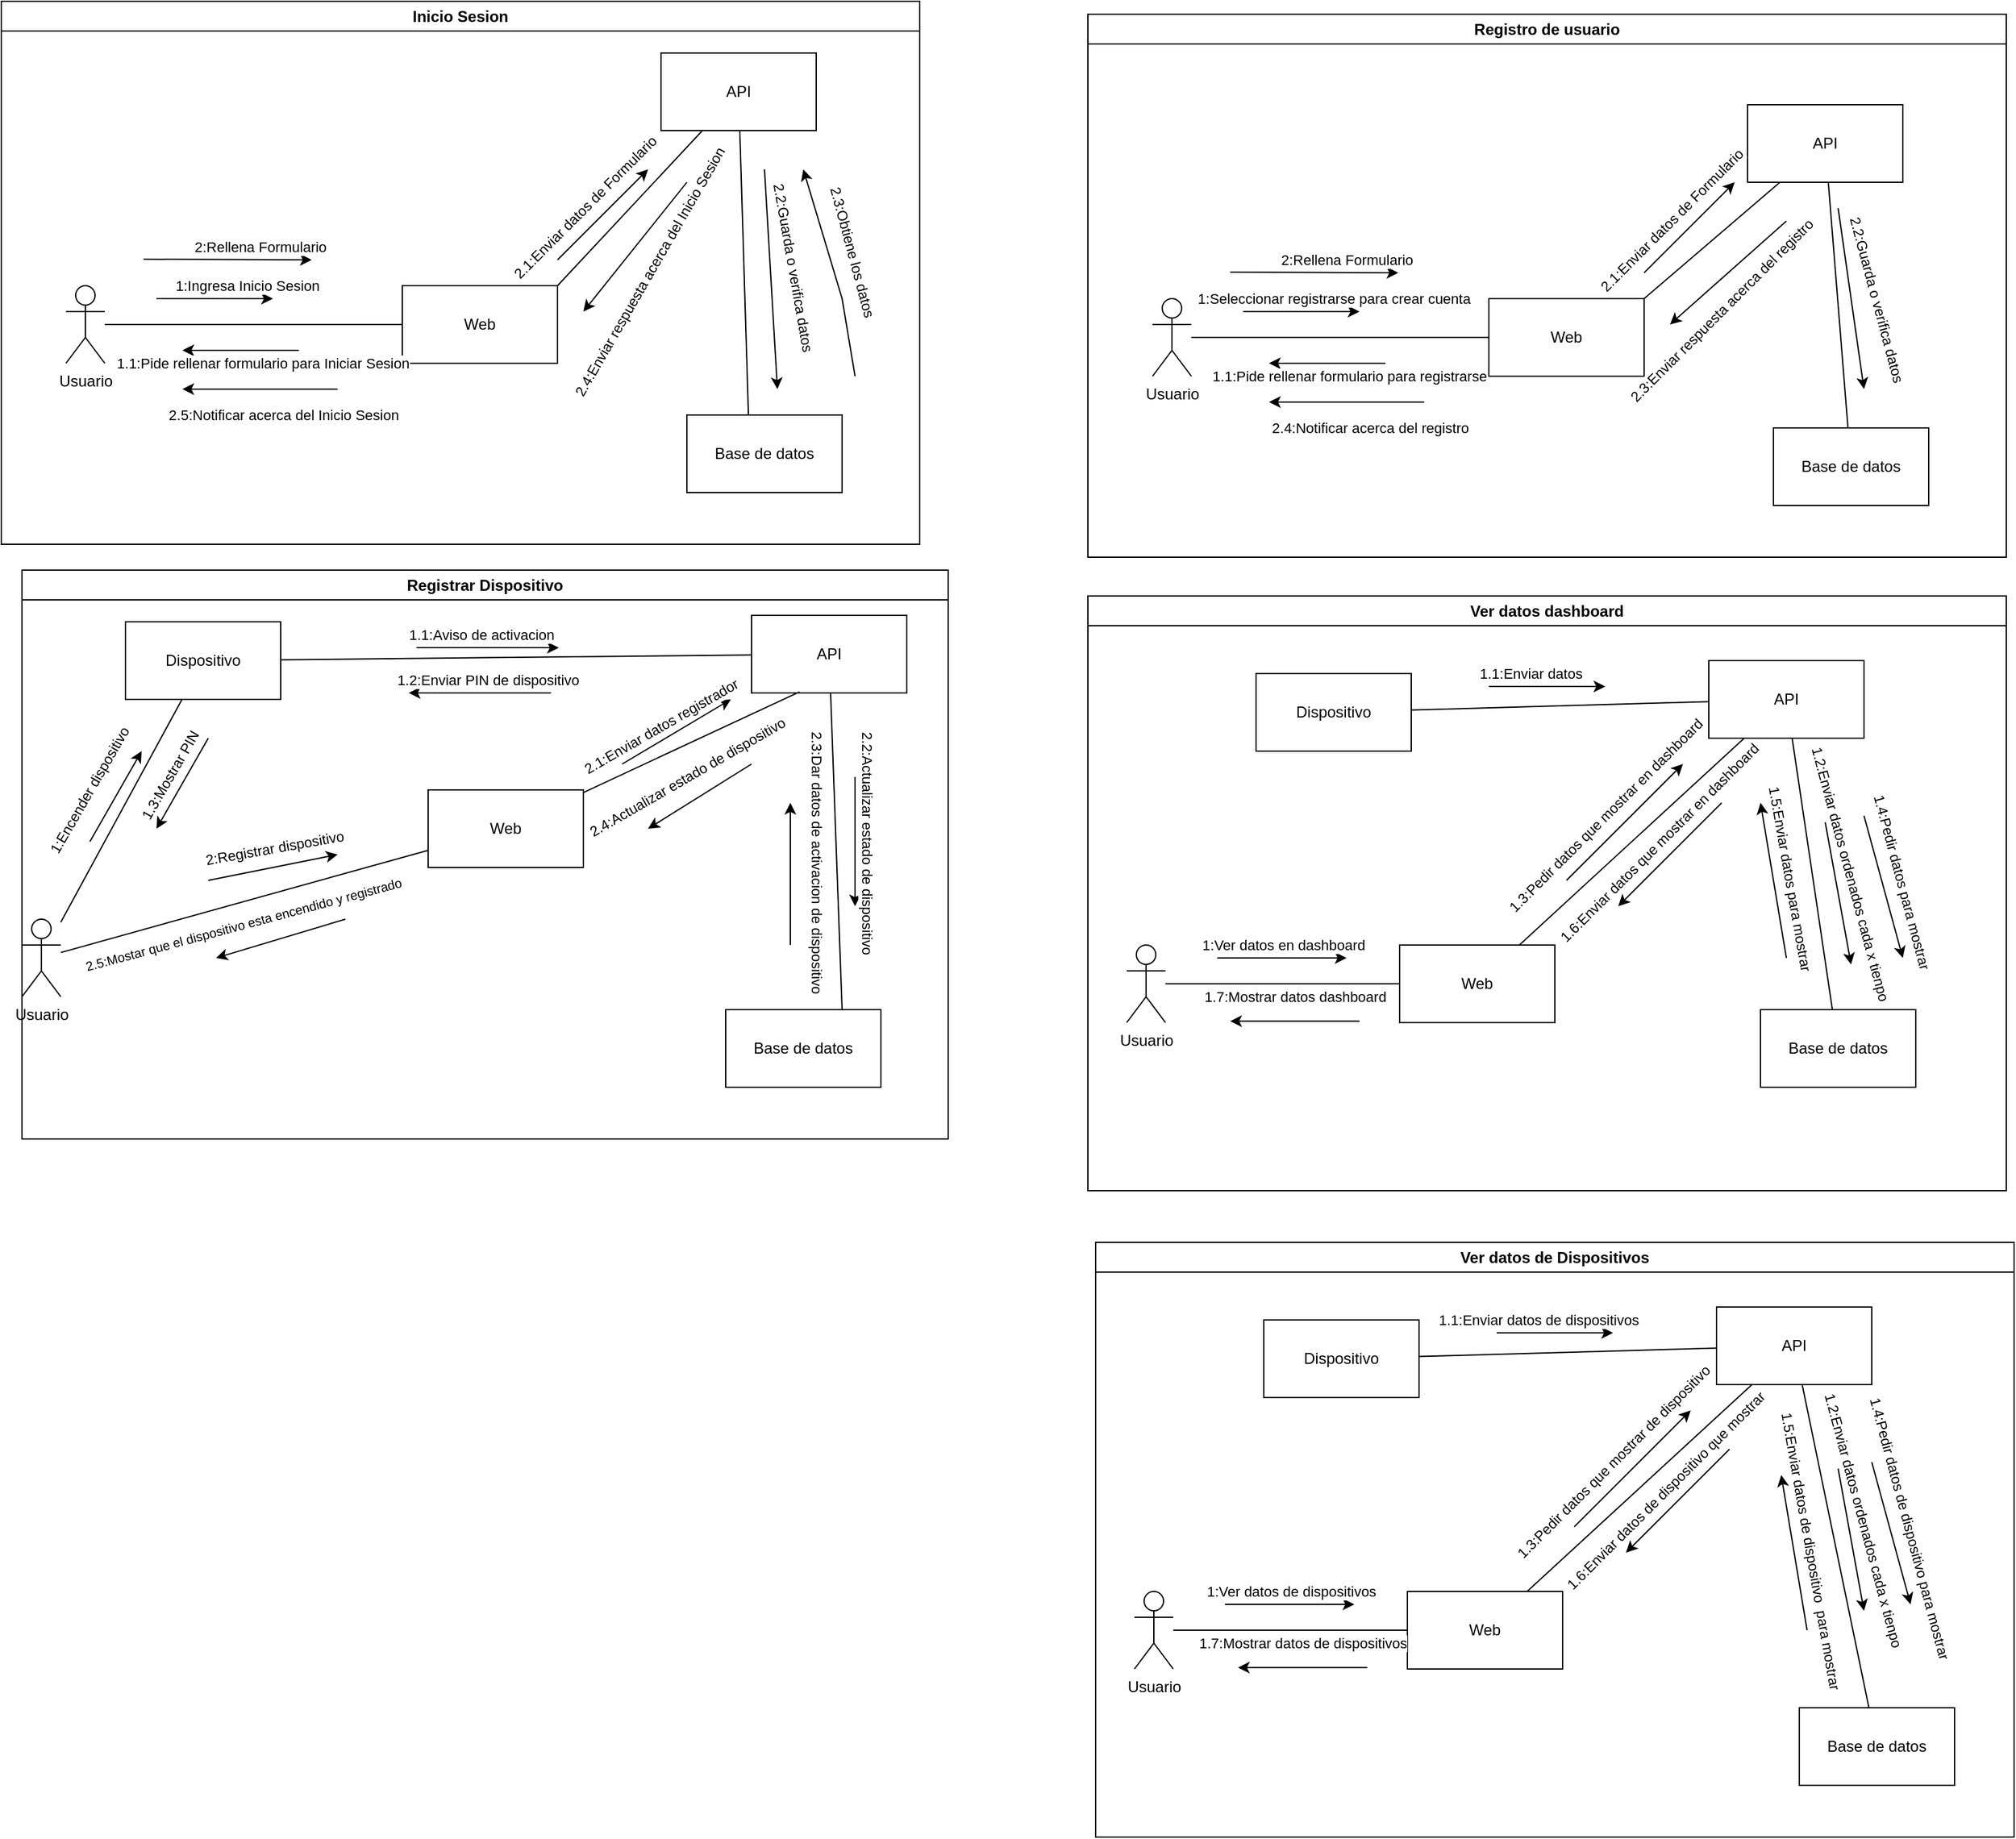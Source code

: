 <mxfile version="24.7.17">
  <diagram name="Página-1" id="YYdyQ29SrMNit_J2RMQb">
    <mxGraphModel dx="1257" dy="726" grid="1" gridSize="10" guides="1" tooltips="1" connect="1" arrows="1" fold="1" page="1" pageScale="1" pageWidth="827" pageHeight="1169" math="0" shadow="0">
      <root>
        <mxCell id="0" />
        <mxCell id="1" parent="0" />
        <mxCell id="qbju_2fscivjp48ing6j-22" value="Registro de usuario" style="swimlane;whiteSpace=wrap;html=1;" parent="1" vertex="1">
          <mxGeometry x="880" y="60" width="710" height="420" as="geometry" />
        </mxCell>
        <mxCell id="qbju_2fscivjp48ing6j-20" value="Web" style="rounded=0;whiteSpace=wrap;html=1;" parent="qbju_2fscivjp48ing6j-22" vertex="1">
          <mxGeometry x="310" y="220" width="120" height="60" as="geometry" />
        </mxCell>
        <mxCell id="qbju_2fscivjp48ing6j-17" value="Usuario" style="shape=umlActor;verticalLabelPosition=bottom;verticalAlign=top;html=1;outlineConnect=0;" parent="qbju_2fscivjp48ing6j-22" vertex="1">
          <mxGeometry x="50" y="220" width="30" height="60" as="geometry" />
        </mxCell>
        <mxCell id="qbju_2fscivjp48ing6j-23" value="" style="endArrow=none;html=1;rounded=0;" parent="qbju_2fscivjp48ing6j-22" source="qbju_2fscivjp48ing6j-17" target="qbju_2fscivjp48ing6j-20" edge="1">
          <mxGeometry width="50" height="50" relative="1" as="geometry">
            <mxPoint x="300" y="220" as="sourcePoint" />
            <mxPoint x="350" y="170" as="targetPoint" />
          </mxGeometry>
        </mxCell>
        <mxCell id="qbju_2fscivjp48ing6j-26" value="" style="endArrow=classic;html=1;rounded=0;" parent="qbju_2fscivjp48ing6j-22" edge="1">
          <mxGeometry width="50" height="50" relative="1" as="geometry">
            <mxPoint x="120" y="230" as="sourcePoint" />
            <mxPoint x="210" y="230" as="targetPoint" />
          </mxGeometry>
        </mxCell>
        <mxCell id="qbju_2fscivjp48ing6j-28" value="1:Seleccionar registrarse para crear cuenta" style="edgeLabel;html=1;align=center;verticalAlign=middle;resizable=0;points=[];" parent="qbju_2fscivjp48ing6j-26" vertex="1" connectable="0">
          <mxGeometry x="-0.022" y="3" relative="1" as="geometry">
            <mxPoint x="26" y="-7" as="offset" />
          </mxGeometry>
        </mxCell>
        <mxCell id="qbju_2fscivjp48ing6j-21" value="Base de datos" style="rounded=0;whiteSpace=wrap;html=1;" parent="qbju_2fscivjp48ing6j-22" vertex="1">
          <mxGeometry x="530" y="320" width="120" height="60" as="geometry" />
        </mxCell>
        <mxCell id="qbju_2fscivjp48ing6j-18" value="API" style="rounded=0;whiteSpace=wrap;html=1;" parent="qbju_2fscivjp48ing6j-22" vertex="1">
          <mxGeometry x="510" y="70" width="120" height="60" as="geometry" />
        </mxCell>
        <mxCell id="qbju_2fscivjp48ing6j-29" value="" style="endArrow=classic;html=1;rounded=0;" parent="qbju_2fscivjp48ing6j-22" edge="1">
          <mxGeometry width="50" height="50" relative="1" as="geometry">
            <mxPoint x="230" y="270" as="sourcePoint" />
            <mxPoint x="140" y="270" as="targetPoint" />
          </mxGeometry>
        </mxCell>
        <mxCell id="qbju_2fscivjp48ing6j-30" value="1.1:Pide rellenar formulario para registrarse" style="edgeLabel;html=1;align=center;verticalAlign=middle;resizable=0;points=[];" parent="qbju_2fscivjp48ing6j-29" vertex="1" connectable="0">
          <mxGeometry x="-0.022" y="3" relative="1" as="geometry">
            <mxPoint x="16" y="7" as="offset" />
          </mxGeometry>
        </mxCell>
        <mxCell id="qbju_2fscivjp48ing6j-31" value="" style="endArrow=classic;html=1;rounded=0;" parent="qbju_2fscivjp48ing6j-22" edge="1">
          <mxGeometry width="50" height="50" relative="1" as="geometry">
            <mxPoint x="110" y="199.5" as="sourcePoint" />
            <mxPoint x="240" y="200" as="targetPoint" />
          </mxGeometry>
        </mxCell>
        <mxCell id="qbju_2fscivjp48ing6j-32" value="2:Rellena Formulario" style="edgeLabel;html=1;align=center;verticalAlign=middle;resizable=0;points=[];" parent="qbju_2fscivjp48ing6j-31" vertex="1" connectable="0">
          <mxGeometry x="-0.022" y="3" relative="1" as="geometry">
            <mxPoint x="26" y="-7" as="offset" />
          </mxGeometry>
        </mxCell>
        <mxCell id="qbju_2fscivjp48ing6j-33" value="" style="endArrow=none;html=1;rounded=0;" parent="qbju_2fscivjp48ing6j-22" target="qbju_2fscivjp48ing6j-18" edge="1">
          <mxGeometry width="50" height="50" relative="1" as="geometry">
            <mxPoint x="430" y="220" as="sourcePoint" />
            <mxPoint x="490" y="150" as="targetPoint" />
          </mxGeometry>
        </mxCell>
        <mxCell id="qbju_2fscivjp48ing6j-34" value="" style="endArrow=classic;html=1;rounded=0;" parent="qbju_2fscivjp48ing6j-22" edge="1">
          <mxGeometry width="50" height="50" relative="1" as="geometry">
            <mxPoint x="430" y="200" as="sourcePoint" />
            <mxPoint x="500" y="130" as="targetPoint" />
          </mxGeometry>
        </mxCell>
        <mxCell id="qbju_2fscivjp48ing6j-35" value="2.1:Enviar datos de Formulario" style="edgeLabel;html=1;align=center;verticalAlign=middle;resizable=0;points=[];rotation=-45;" parent="qbju_2fscivjp48ing6j-34" vertex="1" connectable="0">
          <mxGeometry x="-0.022" y="3" relative="1" as="geometry">
            <mxPoint x="-12" y="-4" as="offset" />
          </mxGeometry>
        </mxCell>
        <mxCell id="qbju_2fscivjp48ing6j-36" value="" style="endArrow=none;html=1;rounded=0;" parent="qbju_2fscivjp48ing6j-22" source="qbju_2fscivjp48ing6j-21" target="qbju_2fscivjp48ing6j-18" edge="1">
          <mxGeometry width="50" height="50" relative="1" as="geometry">
            <mxPoint x="590" y="210" as="sourcePoint" />
            <mxPoint x="695" y="120" as="targetPoint" />
          </mxGeometry>
        </mxCell>
        <mxCell id="qbju_2fscivjp48ing6j-39" value="" style="endArrow=classic;html=1;rounded=0;" parent="qbju_2fscivjp48ing6j-22" edge="1">
          <mxGeometry width="50" height="50" relative="1" as="geometry">
            <mxPoint x="540" y="160" as="sourcePoint" />
            <mxPoint x="450" y="240" as="targetPoint" />
          </mxGeometry>
        </mxCell>
        <mxCell id="qbju_2fscivjp48ing6j-40" value="2.3:Enviar respuesta acerca del registro" style="edgeLabel;html=1;align=center;verticalAlign=middle;resizable=0;points=[];rotation=-45;" parent="qbju_2fscivjp48ing6j-39" vertex="1" connectable="0">
          <mxGeometry x="-0.022" y="3" relative="1" as="geometry">
            <mxPoint x="-8" y="28" as="offset" />
          </mxGeometry>
        </mxCell>
        <mxCell id="qbju_2fscivjp48ing6j-41" value="" style="endArrow=classic;html=1;rounded=0;" parent="qbju_2fscivjp48ing6j-22" edge="1">
          <mxGeometry width="50" height="50" relative="1" as="geometry">
            <mxPoint x="260" y="300" as="sourcePoint" />
            <mxPoint x="140" y="300" as="targetPoint" />
          </mxGeometry>
        </mxCell>
        <mxCell id="qbju_2fscivjp48ing6j-42" value="2.4:Notificar acerca del registro" style="edgeLabel;html=1;align=center;verticalAlign=middle;resizable=0;points=[];" parent="qbju_2fscivjp48ing6j-41" vertex="1" connectable="0">
          <mxGeometry x="-0.022" y="3" relative="1" as="geometry">
            <mxPoint x="16" y="17" as="offset" />
          </mxGeometry>
        </mxCell>
        <mxCell id="qbju_2fscivjp48ing6j-37" value="" style="endArrow=classic;html=1;rounded=0;" parent="1" edge="1">
          <mxGeometry width="50" height="50" relative="1" as="geometry">
            <mxPoint x="1460" y="210" as="sourcePoint" />
            <mxPoint x="1480" y="350" as="targetPoint" />
          </mxGeometry>
        </mxCell>
        <mxCell id="qbju_2fscivjp48ing6j-38" value="2.2:Guarda o verifica datos" style="edgeLabel;html=1;align=center;verticalAlign=middle;resizable=0;points=[];rotation=75;" parent="qbju_2fscivjp48ing6j-37" vertex="1" connectable="0">
          <mxGeometry x="-0.022" y="3" relative="1" as="geometry">
            <mxPoint x="17" y="2" as="offset" />
          </mxGeometry>
        </mxCell>
        <mxCell id="qbju_2fscivjp48ing6j-43" value="Inicio Sesion" style="swimlane;whiteSpace=wrap;html=1;" parent="1" vertex="1">
          <mxGeometry x="40" y="50" width="710" height="420" as="geometry" />
        </mxCell>
        <mxCell id="qbju_2fscivjp48ing6j-44" value="Web" style="rounded=0;whiteSpace=wrap;html=1;" parent="qbju_2fscivjp48ing6j-43" vertex="1">
          <mxGeometry x="310" y="220" width="120" height="60" as="geometry" />
        </mxCell>
        <mxCell id="qbju_2fscivjp48ing6j-45" value="Usuario" style="shape=umlActor;verticalLabelPosition=bottom;verticalAlign=top;html=1;outlineConnect=0;" parent="qbju_2fscivjp48ing6j-43" vertex="1">
          <mxGeometry x="50" y="220" width="30" height="60" as="geometry" />
        </mxCell>
        <mxCell id="qbju_2fscivjp48ing6j-46" value="" style="endArrow=none;html=1;rounded=0;" parent="qbju_2fscivjp48ing6j-43" source="qbju_2fscivjp48ing6j-45" target="qbju_2fscivjp48ing6j-44" edge="1">
          <mxGeometry width="50" height="50" relative="1" as="geometry">
            <mxPoint x="300" y="220" as="sourcePoint" />
            <mxPoint x="350" y="170" as="targetPoint" />
          </mxGeometry>
        </mxCell>
        <mxCell id="qbju_2fscivjp48ing6j-47" value="" style="endArrow=classic;html=1;rounded=0;" parent="qbju_2fscivjp48ing6j-43" edge="1">
          <mxGeometry width="50" height="50" relative="1" as="geometry">
            <mxPoint x="120" y="230" as="sourcePoint" />
            <mxPoint x="210" y="230" as="targetPoint" />
          </mxGeometry>
        </mxCell>
        <mxCell id="qbju_2fscivjp48ing6j-48" value="1:Ingresa Inicio Sesion" style="edgeLabel;html=1;align=center;verticalAlign=middle;resizable=0;points=[];" parent="qbju_2fscivjp48ing6j-47" vertex="1" connectable="0">
          <mxGeometry x="-0.022" y="3" relative="1" as="geometry">
            <mxPoint x="26" y="-7" as="offset" />
          </mxGeometry>
        </mxCell>
        <mxCell id="qbju_2fscivjp48ing6j-49" value="Base de datos" style="rounded=0;whiteSpace=wrap;html=1;" parent="qbju_2fscivjp48ing6j-43" vertex="1">
          <mxGeometry x="530" y="320" width="120" height="60" as="geometry" />
        </mxCell>
        <mxCell id="qbju_2fscivjp48ing6j-50" value="API" style="rounded=0;whiteSpace=wrap;html=1;" parent="qbju_2fscivjp48ing6j-43" vertex="1">
          <mxGeometry x="510" y="40" width="120" height="60" as="geometry" />
        </mxCell>
        <mxCell id="qbju_2fscivjp48ing6j-51" value="" style="endArrow=classic;html=1;rounded=0;" parent="qbju_2fscivjp48ing6j-43" edge="1">
          <mxGeometry width="50" height="50" relative="1" as="geometry">
            <mxPoint x="230" y="270" as="sourcePoint" />
            <mxPoint x="140" y="270" as="targetPoint" />
          </mxGeometry>
        </mxCell>
        <mxCell id="qbju_2fscivjp48ing6j-52" value="1.1:Pide rellenar formulario para Iniciar Sesion" style="edgeLabel;html=1;align=center;verticalAlign=middle;resizable=0;points=[];" parent="qbju_2fscivjp48ing6j-51" vertex="1" connectable="0">
          <mxGeometry x="-0.022" y="3" relative="1" as="geometry">
            <mxPoint x="16" y="7" as="offset" />
          </mxGeometry>
        </mxCell>
        <mxCell id="qbju_2fscivjp48ing6j-53" value="" style="endArrow=classic;html=1;rounded=0;" parent="qbju_2fscivjp48ing6j-43" edge="1">
          <mxGeometry width="50" height="50" relative="1" as="geometry">
            <mxPoint x="110" y="199.5" as="sourcePoint" />
            <mxPoint x="240" y="200" as="targetPoint" />
          </mxGeometry>
        </mxCell>
        <mxCell id="qbju_2fscivjp48ing6j-54" value="2:Rellena Formulario" style="edgeLabel;html=1;align=center;verticalAlign=middle;resizable=0;points=[];" parent="qbju_2fscivjp48ing6j-53" vertex="1" connectable="0">
          <mxGeometry x="-0.022" y="3" relative="1" as="geometry">
            <mxPoint x="26" y="-7" as="offset" />
          </mxGeometry>
        </mxCell>
        <mxCell id="qbju_2fscivjp48ing6j-55" value="" style="endArrow=none;html=1;rounded=0;" parent="qbju_2fscivjp48ing6j-43" target="qbju_2fscivjp48ing6j-50" edge="1">
          <mxGeometry width="50" height="50" relative="1" as="geometry">
            <mxPoint x="430" y="220" as="sourcePoint" />
            <mxPoint x="490" y="150" as="targetPoint" />
          </mxGeometry>
        </mxCell>
        <mxCell id="qbju_2fscivjp48ing6j-56" value="" style="endArrow=classic;html=1;rounded=0;" parent="qbju_2fscivjp48ing6j-43" edge="1">
          <mxGeometry width="50" height="50" relative="1" as="geometry">
            <mxPoint x="430" y="200" as="sourcePoint" />
            <mxPoint x="500" y="130" as="targetPoint" />
          </mxGeometry>
        </mxCell>
        <mxCell id="qbju_2fscivjp48ing6j-57" value="2.1:Enviar datos de Formulario" style="edgeLabel;html=1;align=center;verticalAlign=middle;resizable=0;points=[];rotation=-45;" parent="qbju_2fscivjp48ing6j-56" vertex="1" connectable="0">
          <mxGeometry x="-0.022" y="3" relative="1" as="geometry">
            <mxPoint x="-12" y="-4" as="offset" />
          </mxGeometry>
        </mxCell>
        <mxCell id="qbju_2fscivjp48ing6j-58" value="" style="endArrow=none;html=1;rounded=0;" parent="qbju_2fscivjp48ing6j-43" target="qbju_2fscivjp48ing6j-50" edge="1">
          <mxGeometry width="50" height="50" relative="1" as="geometry">
            <mxPoint x="577.6" y="320" as="sourcePoint" />
            <mxPoint x="562.4" y="130" as="targetPoint" />
          </mxGeometry>
        </mxCell>
        <mxCell id="qbju_2fscivjp48ing6j-59" value="" style="endArrow=classic;html=1;rounded=0;" parent="qbju_2fscivjp48ing6j-43" edge="1">
          <mxGeometry width="50" height="50" relative="1" as="geometry">
            <mxPoint x="530" y="140" as="sourcePoint" />
            <mxPoint x="450" y="240" as="targetPoint" />
          </mxGeometry>
        </mxCell>
        <mxCell id="qbju_2fscivjp48ing6j-60" value="2.4:Enviar respuesta acerca del Inicio Sesion" style="edgeLabel;html=1;align=center;verticalAlign=middle;resizable=0;points=[];rotation=-60;" parent="qbju_2fscivjp48ing6j-59" vertex="1" connectable="0">
          <mxGeometry x="-0.022" y="3" relative="1" as="geometry">
            <mxPoint x="7" y="19" as="offset" />
          </mxGeometry>
        </mxCell>
        <mxCell id="qbju_2fscivjp48ing6j-61" value="" style="endArrow=classic;html=1;rounded=0;" parent="qbju_2fscivjp48ing6j-43" edge="1">
          <mxGeometry width="50" height="50" relative="1" as="geometry">
            <mxPoint x="260" y="300" as="sourcePoint" />
            <mxPoint x="140" y="300" as="targetPoint" />
          </mxGeometry>
        </mxCell>
        <mxCell id="qbju_2fscivjp48ing6j-62" value="2.5:Notificar acerca del Inicio Sesion" style="edgeLabel;html=1;align=center;verticalAlign=middle;resizable=0;points=[];" parent="qbju_2fscivjp48ing6j-61" vertex="1" connectable="0">
          <mxGeometry x="-0.022" y="3" relative="1" as="geometry">
            <mxPoint x="16" y="17" as="offset" />
          </mxGeometry>
        </mxCell>
        <mxCell id="qbju_2fscivjp48ing6j-63" value="" style="endArrow=classic;html=1;rounded=0;" parent="qbju_2fscivjp48ing6j-43" edge="1">
          <mxGeometry width="50" height="50" relative="1" as="geometry">
            <mxPoint x="590" y="130" as="sourcePoint" />
            <mxPoint x="600" y="300" as="targetPoint" />
            <Array as="points" />
          </mxGeometry>
        </mxCell>
        <mxCell id="qbju_2fscivjp48ing6j-64" value="2.2:Guarda o verifica datos" style="edgeLabel;html=1;align=center;verticalAlign=middle;resizable=0;points=[];rotation=80;" parent="qbju_2fscivjp48ing6j-63" vertex="1" connectable="0">
          <mxGeometry x="-0.022" y="3" relative="1" as="geometry">
            <mxPoint x="14" y="-8" as="offset" />
          </mxGeometry>
        </mxCell>
        <mxCell id="qbju_2fscivjp48ing6j-65" value="" style="endArrow=classic;html=1;rounded=0;" parent="qbju_2fscivjp48ing6j-43" edge="1">
          <mxGeometry width="50" height="50" relative="1" as="geometry">
            <mxPoint x="660" y="290" as="sourcePoint" />
            <mxPoint x="620" y="130" as="targetPoint" />
            <Array as="points">
              <mxPoint x="650" y="230" />
            </Array>
          </mxGeometry>
        </mxCell>
        <mxCell id="qbju_2fscivjp48ing6j-66" value="2.3:Obtiene los datos" style="edgeLabel;html=1;align=center;verticalAlign=middle;resizable=0;points=[];rotation=75;" parent="qbju_2fscivjp48ing6j-65" vertex="1" connectable="0">
          <mxGeometry x="-0.022" y="3" relative="1" as="geometry">
            <mxPoint x="17" y="-18" as="offset" />
          </mxGeometry>
        </mxCell>
        <mxCell id="qbju_2fscivjp48ing6j-67" value="Registrar Dispositivo" style="swimlane;whiteSpace=wrap;html=1;" parent="1" vertex="1">
          <mxGeometry x="56" y="490" width="716" height="440" as="geometry" />
        </mxCell>
        <mxCell id="qbju_2fscivjp48ing6j-11" value="Base de datos" style="rounded=0;whiteSpace=wrap;html=1;" parent="qbju_2fscivjp48ing6j-67" vertex="1">
          <mxGeometry x="544" y="340" width="120" height="60" as="geometry" />
        </mxCell>
        <mxCell id="qbju_2fscivjp48ing6j-10" value="Web" style="rounded=0;whiteSpace=wrap;html=1;" parent="qbju_2fscivjp48ing6j-67" vertex="1">
          <mxGeometry x="314" y="170" width="120" height="60" as="geometry" />
        </mxCell>
        <mxCell id="WxyQ4ZOC5UlArVyD0oZh-4" value="" style="endArrow=classic;html=1;rounded=0;" edge="1" parent="qbju_2fscivjp48ing6j-67">
          <mxGeometry width="50" height="50" relative="1" as="geometry">
            <mxPoint x="52.5" y="210" as="sourcePoint" />
            <mxPoint x="92.5" y="140" as="targetPoint" />
          </mxGeometry>
        </mxCell>
        <mxCell id="WxyQ4ZOC5UlArVyD0oZh-12" value="1:Encender dispositivo" style="edgeLabel;html=1;align=center;verticalAlign=middle;resizable=0;points=[];rotation=-60;" vertex="1" connectable="0" parent="WxyQ4ZOC5UlArVyD0oZh-4">
          <mxGeometry x="0.278" relative="1" as="geometry">
            <mxPoint x="-26" y="5" as="offset" />
          </mxGeometry>
        </mxCell>
        <mxCell id="WxyQ4ZOC5UlArVyD0oZh-5" value="" style="endArrow=classic;html=1;rounded=0;" edge="1" parent="qbju_2fscivjp48ing6j-67">
          <mxGeometry width="50" height="50" relative="1" as="geometry">
            <mxPoint x="305" y="60" as="sourcePoint" />
            <mxPoint x="415" y="60" as="targetPoint" />
          </mxGeometry>
        </mxCell>
        <mxCell id="WxyQ4ZOC5UlArVyD0oZh-13" value="1.1:Aviso de activacion" style="edgeLabel;html=1;align=center;verticalAlign=middle;resizable=0;points=[];" vertex="1" connectable="0" parent="WxyQ4ZOC5UlArVyD0oZh-5">
          <mxGeometry x="0.039" relative="1" as="geometry">
            <mxPoint x="-7" y="-10" as="offset" />
          </mxGeometry>
        </mxCell>
        <mxCell id="WxyQ4ZOC5UlArVyD0oZh-6" value="" style="endArrow=classic;html=1;rounded=0;" edge="1" parent="qbju_2fscivjp48ing6j-67">
          <mxGeometry width="50" height="50" relative="1" as="geometry">
            <mxPoint x="409" y="95" as="sourcePoint" />
            <mxPoint x="299" y="95" as="targetPoint" />
          </mxGeometry>
        </mxCell>
        <mxCell id="WxyQ4ZOC5UlArVyD0oZh-14" value="1.2:Enviar PIN de dispositivo" style="edgeLabel;html=1;align=center;verticalAlign=middle;resizable=0;points=[];" vertex="1" connectable="0" parent="WxyQ4ZOC5UlArVyD0oZh-6">
          <mxGeometry x="-0.102" relative="1" as="geometry">
            <mxPoint y="-10" as="offset" />
          </mxGeometry>
        </mxCell>
        <mxCell id="qbju_2fscivjp48ing6j-7" value="Usuario" style="shape=umlActor;verticalLabelPosition=bottom;verticalAlign=top;html=1;outlineConnect=0;" parent="qbju_2fscivjp48ing6j-67" vertex="1">
          <mxGeometry y="270" width="30" height="60" as="geometry" />
        </mxCell>
        <mxCell id="WxyQ4ZOC5UlArVyD0oZh-8" value="" style="endArrow=classic;html=1;rounded=0;" edge="1" parent="qbju_2fscivjp48ing6j-67">
          <mxGeometry width="50" height="50" relative="1" as="geometry">
            <mxPoint x="144" y="130" as="sourcePoint" />
            <mxPoint x="104" y="200" as="targetPoint" />
          </mxGeometry>
        </mxCell>
        <mxCell id="WxyQ4ZOC5UlArVyD0oZh-15" value="1.3:Mostrar PIN" style="edgeLabel;html=1;align=center;verticalAlign=middle;resizable=0;points=[];rotation=-60;" vertex="1" connectable="0" parent="WxyQ4ZOC5UlArVyD0oZh-8">
          <mxGeometry x="-0.717" y="1" relative="1" as="geometry">
            <mxPoint x="-25" y="19" as="offset" />
          </mxGeometry>
        </mxCell>
        <mxCell id="WxyQ4ZOC5UlArVyD0oZh-9" value="" style="endArrow=none;html=1;rounded=0;" edge="1" parent="qbju_2fscivjp48ing6j-67" source="qbju_2fscivjp48ing6j-7" target="qbju_2fscivjp48ing6j-10">
          <mxGeometry width="50" height="50" relative="1" as="geometry">
            <mxPoint x="135" y="310" as="sourcePoint" />
            <mxPoint x="185" y="260" as="targetPoint" />
          </mxGeometry>
        </mxCell>
        <mxCell id="qbju_2fscivjp48ing6j-8" value="API" style="rounded=0;whiteSpace=wrap;html=1;" parent="qbju_2fscivjp48ing6j-67" vertex="1">
          <mxGeometry x="564" y="35" width="120" height="60" as="geometry" />
        </mxCell>
        <mxCell id="WxyQ4ZOC5UlArVyD0oZh-10" value="" style="endArrow=none;html=1;rounded=0;entryX=0.309;entryY=0.986;entryDx=0;entryDy=0;entryPerimeter=0;" edge="1" parent="qbju_2fscivjp48ing6j-67" source="qbju_2fscivjp48ing6j-10" target="qbju_2fscivjp48ing6j-8">
          <mxGeometry width="50" height="50" relative="1" as="geometry">
            <mxPoint x="415" y="200" as="sourcePoint" />
            <mxPoint x="465" y="150" as="targetPoint" />
          </mxGeometry>
        </mxCell>
        <mxCell id="WxyQ4ZOC5UlArVyD0oZh-11" value="" style="endArrow=none;html=1;rounded=0;exitX=0.75;exitY=0;exitDx=0;exitDy=0;" edge="1" parent="qbju_2fscivjp48ing6j-67" source="qbju_2fscivjp48ing6j-11" target="qbju_2fscivjp48ing6j-8">
          <mxGeometry width="50" height="50" relative="1" as="geometry">
            <mxPoint x="586" y="310" as="sourcePoint" />
            <mxPoint x="579" y="115" as="targetPoint" />
          </mxGeometry>
        </mxCell>
        <mxCell id="WxyQ4ZOC5UlArVyD0oZh-16" value="" style="endArrow=classic;html=1;rounded=0;" edge="1" parent="qbju_2fscivjp48ing6j-67">
          <mxGeometry width="50" height="50" relative="1" as="geometry">
            <mxPoint x="144" y="240" as="sourcePoint" />
            <mxPoint x="244" y="220" as="targetPoint" />
          </mxGeometry>
        </mxCell>
        <mxCell id="WxyQ4ZOC5UlArVyD0oZh-22" value="2:Registrar dispositivo" style="edgeLabel;html=1;align=center;verticalAlign=middle;resizable=0;points=[];rotation=-10;" vertex="1" connectable="0" parent="WxyQ4ZOC5UlArVyD0oZh-16">
          <mxGeometry x="0.118" y="-3" relative="1" as="geometry">
            <mxPoint x="-6" y="-17" as="offset" />
          </mxGeometry>
        </mxCell>
        <mxCell id="WxyQ4ZOC5UlArVyD0oZh-17" value="" style="endArrow=classic;html=1;rounded=0;" edge="1" parent="qbju_2fscivjp48ing6j-67">
          <mxGeometry width="50" height="50" relative="1" as="geometry">
            <mxPoint x="464" y="150" as="sourcePoint" />
            <mxPoint x="548" y="100" as="targetPoint" />
          </mxGeometry>
        </mxCell>
        <mxCell id="WxyQ4ZOC5UlArVyD0oZh-23" value="2.1:Enviar datos registrador" style="edgeLabel;html=1;align=center;verticalAlign=middle;resizable=0;points=[];rotation=-30;" vertex="1" connectable="0" parent="WxyQ4ZOC5UlArVyD0oZh-17">
          <mxGeometry x="0.084" y="2" relative="1" as="geometry">
            <mxPoint x="-15" as="offset" />
          </mxGeometry>
        </mxCell>
        <mxCell id="WxyQ4ZOC5UlArVyD0oZh-18" value="" style="endArrow=classic;html=1;rounded=0;" edge="1" parent="qbju_2fscivjp48ing6j-67">
          <mxGeometry width="50" height="50" relative="1" as="geometry">
            <mxPoint x="644" y="160" as="sourcePoint" />
            <mxPoint x="644" y="260" as="targetPoint" />
          </mxGeometry>
        </mxCell>
        <mxCell id="WxyQ4ZOC5UlArVyD0oZh-24" value="2.2:Actualizar estado de dispositivo" style="edgeLabel;html=1;align=center;verticalAlign=middle;resizable=0;points=[];rotation=90;" vertex="1" connectable="0" parent="WxyQ4ZOC5UlArVyD0oZh-18">
          <mxGeometry x="-0.21" y="-1" relative="1" as="geometry">
            <mxPoint x="11" y="11" as="offset" />
          </mxGeometry>
        </mxCell>
        <mxCell id="WxyQ4ZOC5UlArVyD0oZh-19" value="" style="endArrow=classic;html=1;rounded=0;" edge="1" parent="qbju_2fscivjp48ing6j-67">
          <mxGeometry width="50" height="50" relative="1" as="geometry">
            <mxPoint x="594" y="290" as="sourcePoint" />
            <mxPoint x="594" y="180" as="targetPoint" />
          </mxGeometry>
        </mxCell>
        <mxCell id="WxyQ4ZOC5UlArVyD0oZh-25" value="2.3:Dar datos de activacion de dispositivo" style="edgeLabel;html=1;align=center;verticalAlign=middle;resizable=0;points=[];rotation=90;" vertex="1" connectable="0" parent="WxyQ4ZOC5UlArVyD0oZh-19">
          <mxGeometry x="-0.173" relative="1" as="geometry">
            <mxPoint x="21" y="-19" as="offset" />
          </mxGeometry>
        </mxCell>
        <mxCell id="WxyQ4ZOC5UlArVyD0oZh-20" value="" style="endArrow=classic;html=1;rounded=0;" edge="1" parent="qbju_2fscivjp48ing6j-67">
          <mxGeometry width="50" height="50" relative="1" as="geometry">
            <mxPoint x="564" y="150" as="sourcePoint" />
            <mxPoint x="484" y="200" as="targetPoint" />
          </mxGeometry>
        </mxCell>
        <mxCell id="WxyQ4ZOC5UlArVyD0oZh-26" value="2.4:Actualizar estado de dispositivo" style="edgeLabel;html=1;align=center;verticalAlign=middle;resizable=0;points=[];rotation=-30;" vertex="1" connectable="0" parent="WxyQ4ZOC5UlArVyD0oZh-20">
          <mxGeometry x="-0.343" y="-3" relative="1" as="geometry">
            <mxPoint x="-22" y="-4" as="offset" />
          </mxGeometry>
        </mxCell>
        <mxCell id="qbju_2fscivjp48ing6j-9" value="Dispositivo" style="rounded=0;whiteSpace=wrap;html=1;" parent="qbju_2fscivjp48ing6j-67" vertex="1">
          <mxGeometry x="80" y="40" width="120" height="60" as="geometry" />
        </mxCell>
        <mxCell id="WxyQ4ZOC5UlArVyD0oZh-3" value="" style="endArrow=none;html=1;rounded=0;" edge="1" parent="qbju_2fscivjp48ing6j-67" source="qbju_2fscivjp48ing6j-9" target="qbju_2fscivjp48ing6j-8">
          <mxGeometry width="50" height="50" relative="1" as="geometry">
            <mxPoint x="369" y="210" as="sourcePoint" />
            <mxPoint x="419" y="160" as="targetPoint" />
          </mxGeometry>
        </mxCell>
        <mxCell id="WxyQ4ZOC5UlArVyD0oZh-7" value="" style="endArrow=none;html=1;rounded=0;" edge="1" parent="qbju_2fscivjp48ing6j-67" source="qbju_2fscivjp48ing6j-7" target="qbju_2fscivjp48ing6j-9">
          <mxGeometry width="50" height="50" relative="1" as="geometry">
            <mxPoint x="109" y="260" as="sourcePoint" />
            <mxPoint x="159" y="210" as="targetPoint" />
          </mxGeometry>
        </mxCell>
        <mxCell id="WxyQ4ZOC5UlArVyD0oZh-21" value="" style="endArrow=classic;html=1;rounded=0;" edge="1" parent="qbju_2fscivjp48ing6j-67">
          <mxGeometry width="50" height="50" relative="1" as="geometry">
            <mxPoint x="250" y="270" as="sourcePoint" />
            <mxPoint x="150" y="300" as="targetPoint" />
          </mxGeometry>
        </mxCell>
        <mxCell id="WxyQ4ZOC5UlArVyD0oZh-27" value="&lt;font style=&quot;font-size: 10px;&quot;&gt;2.5:Mostar que el dispositivo esta encendido y registrado&lt;/font&gt;" style="edgeLabel;html=1;align=center;verticalAlign=middle;resizable=0;points=[];rotation=-15;" vertex="1" connectable="0" parent="WxyQ4ZOC5UlArVyD0oZh-21">
          <mxGeometry x="-0.252" y="2" relative="1" as="geometry">
            <mxPoint x="-43" y="-9" as="offset" />
          </mxGeometry>
        </mxCell>
        <mxCell id="WxyQ4ZOC5UlArVyD0oZh-1" value="Ver datos dashboard" style="swimlane;whiteSpace=wrap;html=1;" vertex="1" parent="1">
          <mxGeometry x="880" y="510" width="710" height="460" as="geometry" />
        </mxCell>
        <mxCell id="qbju_2fscivjp48ing6j-16" value="Base de datos" style="rounded=0;whiteSpace=wrap;html=1;" parent="WxyQ4ZOC5UlArVyD0oZh-1" vertex="1">
          <mxGeometry x="520" y="320" width="120" height="60" as="geometry" />
        </mxCell>
        <mxCell id="qbju_2fscivjp48ing6j-15" value="Web" style="rounded=0;whiteSpace=wrap;html=1;" parent="WxyQ4ZOC5UlArVyD0oZh-1" vertex="1">
          <mxGeometry x="241" y="270" width="120" height="60" as="geometry" />
        </mxCell>
        <mxCell id="qbju_2fscivjp48ing6j-12" value="Usuario" style="shape=umlActor;verticalLabelPosition=bottom;verticalAlign=top;html=1;outlineConnect=0;" parent="WxyQ4ZOC5UlArVyD0oZh-1" vertex="1">
          <mxGeometry x="30" y="270" width="30" height="60" as="geometry" />
        </mxCell>
        <mxCell id="WxyQ4ZOC5UlArVyD0oZh-34" value="" style="endArrow=none;html=1;rounded=0;entryX=0;entryY=0.5;entryDx=0;entryDy=0;" edge="1" parent="WxyQ4ZOC5UlArVyD0oZh-1" source="qbju_2fscivjp48ing6j-12" target="qbju_2fscivjp48ing6j-15">
          <mxGeometry width="50" height="50" relative="1" as="geometry">
            <mxPoint x="100" y="270" as="sourcePoint" />
            <mxPoint x="150" y="220" as="targetPoint" />
          </mxGeometry>
        </mxCell>
        <mxCell id="qbju_2fscivjp48ing6j-13" value="API" style="rounded=0;whiteSpace=wrap;html=1;" parent="WxyQ4ZOC5UlArVyD0oZh-1" vertex="1">
          <mxGeometry x="480" y="50" width="120" height="60" as="geometry" />
        </mxCell>
        <mxCell id="WxyQ4ZOC5UlArVyD0oZh-37" value="" style="endArrow=none;html=1;rounded=0;" edge="1" parent="WxyQ4ZOC5UlArVyD0oZh-1" source="qbju_2fscivjp48ing6j-15" target="qbju_2fscivjp48ing6j-13">
          <mxGeometry width="50" height="50" relative="1" as="geometry">
            <mxPoint x="350" y="250" as="sourcePoint" />
            <mxPoint x="400" y="200" as="targetPoint" />
          </mxGeometry>
        </mxCell>
        <mxCell id="WxyQ4ZOC5UlArVyD0oZh-38" value="" style="endArrow=none;html=1;rounded=0;" edge="1" parent="WxyQ4ZOC5UlArVyD0oZh-1" source="qbju_2fscivjp48ing6j-16" target="qbju_2fscivjp48ing6j-13">
          <mxGeometry width="50" height="50" relative="1" as="geometry">
            <mxPoint x="480" y="330" as="sourcePoint" />
            <mxPoint x="530" y="280" as="targetPoint" />
          </mxGeometry>
        </mxCell>
        <mxCell id="WxyQ4ZOC5UlArVyD0oZh-39" value="" style="endArrow=classic;html=1;rounded=0;" edge="1" parent="WxyQ4ZOC5UlArVyD0oZh-1">
          <mxGeometry width="50" height="50" relative="1" as="geometry">
            <mxPoint x="100" y="280" as="sourcePoint" />
            <mxPoint x="200" y="280" as="targetPoint" />
          </mxGeometry>
        </mxCell>
        <mxCell id="WxyQ4ZOC5UlArVyD0oZh-41" value="1:Ver datos en dashboard" style="edgeLabel;html=1;align=center;verticalAlign=middle;resizable=0;points=[];" vertex="1" connectable="0" parent="WxyQ4ZOC5UlArVyD0oZh-39">
          <mxGeometry x="-0.054" y="3" relative="1" as="geometry">
            <mxPoint x="3" y="-7" as="offset" />
          </mxGeometry>
        </mxCell>
        <mxCell id="WxyQ4ZOC5UlArVyD0oZh-40" value="" style="endArrow=classic;html=1;rounded=0;" edge="1" parent="WxyQ4ZOC5UlArVyD0oZh-1">
          <mxGeometry width="50" height="50" relative="1" as="geometry">
            <mxPoint x="310" y="70" as="sourcePoint" />
            <mxPoint x="400" y="70" as="targetPoint" />
          </mxGeometry>
        </mxCell>
        <mxCell id="WxyQ4ZOC5UlArVyD0oZh-43" value="&lt;span style=&quot;white-space: pre;&quot;&gt;&#x9;&lt;/span&gt;1.1:Enviar datos" style="edgeLabel;html=1;align=center;verticalAlign=middle;resizable=0;points=[];" vertex="1" connectable="0" parent="WxyQ4ZOC5UlArVyD0oZh-40">
          <mxGeometry x="-0.406" relative="1" as="geometry">
            <mxPoint x="-7" y="-10" as="offset" />
          </mxGeometry>
        </mxCell>
        <mxCell id="qbju_2fscivjp48ing6j-14" value="Dispositivo" style="rounded=0;whiteSpace=wrap;html=1;" parent="WxyQ4ZOC5UlArVyD0oZh-1" vertex="1">
          <mxGeometry x="130" y="60" width="120" height="60" as="geometry" />
        </mxCell>
        <mxCell id="WxyQ4ZOC5UlArVyD0oZh-36" value="" style="endArrow=none;html=1;rounded=0;" edge="1" parent="WxyQ4ZOC5UlArVyD0oZh-1" source="qbju_2fscivjp48ing6j-14" target="qbju_2fscivjp48ing6j-13">
          <mxGeometry width="50" height="50" relative="1" as="geometry">
            <mxPoint x="260" y="210" as="sourcePoint" />
            <mxPoint x="310" y="160" as="targetPoint" />
          </mxGeometry>
        </mxCell>
        <mxCell id="WxyQ4ZOC5UlArVyD0oZh-44" value="" style="endArrow=classic;html=1;rounded=0;" edge="1" parent="WxyQ4ZOC5UlArVyD0oZh-1">
          <mxGeometry width="50" height="50" relative="1" as="geometry">
            <mxPoint x="370" y="220" as="sourcePoint" />
            <mxPoint x="460" y="130" as="targetPoint" />
          </mxGeometry>
        </mxCell>
        <mxCell id="WxyQ4ZOC5UlArVyD0oZh-45" value="1.3:Pedir datos que mostrar en dashboard" style="edgeLabel;html=1;align=center;verticalAlign=middle;resizable=0;points=[];rotation=-45;" vertex="1" connectable="0" parent="WxyQ4ZOC5UlArVyD0oZh-44">
          <mxGeometry x="0.585" y="4" relative="1" as="geometry">
            <mxPoint x="-39" y="24" as="offset" />
          </mxGeometry>
        </mxCell>
        <mxCell id="WxyQ4ZOC5UlArVyD0oZh-46" value="" style="endArrow=classic;html=1;rounded=0;" edge="1" parent="WxyQ4ZOC5UlArVyD0oZh-1">
          <mxGeometry width="50" height="50" relative="1" as="geometry">
            <mxPoint x="570" y="175" as="sourcePoint" />
            <mxPoint x="590" y="285" as="targetPoint" />
          </mxGeometry>
        </mxCell>
        <mxCell id="WxyQ4ZOC5UlArVyD0oZh-47" value="1.2:Enviar datos ordenados cada x tienpo" style="edgeLabel;html=1;align=center;verticalAlign=middle;resizable=0;points=[];rotation=75;" vertex="1" connectable="0" parent="WxyQ4ZOC5UlArVyD0oZh-46">
          <mxGeometry x="-0.346" relative="1" as="geometry">
            <mxPoint x="13" y="4" as="offset" />
          </mxGeometry>
        </mxCell>
        <mxCell id="WxyQ4ZOC5UlArVyD0oZh-48" value="" style="endArrow=classic;html=1;rounded=0;" edge="1" parent="WxyQ4ZOC5UlArVyD0oZh-1">
          <mxGeometry width="50" height="50" relative="1" as="geometry">
            <mxPoint x="600" y="170" as="sourcePoint" />
            <mxPoint x="630" y="280" as="targetPoint" />
          </mxGeometry>
        </mxCell>
        <mxCell id="WxyQ4ZOC5UlArVyD0oZh-49" value="1.4:Pedir datos para mostrar" style="edgeLabel;html=1;align=center;verticalAlign=middle;resizable=0;points=[];rotation=75;" vertex="1" connectable="0" parent="WxyQ4ZOC5UlArVyD0oZh-48">
          <mxGeometry x="0.383" relative="1" as="geometry">
            <mxPoint x="9" y="-26" as="offset" />
          </mxGeometry>
        </mxCell>
        <mxCell id="WxyQ4ZOC5UlArVyD0oZh-50" value="" style="endArrow=classic;html=1;rounded=0;" edge="1" parent="WxyQ4ZOC5UlArVyD0oZh-1">
          <mxGeometry width="50" height="50" relative="1" as="geometry">
            <mxPoint x="540" y="280" as="sourcePoint" />
            <mxPoint x="520" y="160" as="targetPoint" />
          </mxGeometry>
        </mxCell>
        <mxCell id="WxyQ4ZOC5UlArVyD0oZh-51" value="1.5:Enviar datos para mostrar" style="edgeLabel;html=1;align=center;verticalAlign=middle;resizable=0;points=[];rotation=80;" vertex="1" connectable="0" parent="WxyQ4ZOC5UlArVyD0oZh-50">
          <mxGeometry x="0.412" y="-2" relative="1" as="geometry">
            <mxPoint x="15" y="23" as="offset" />
          </mxGeometry>
        </mxCell>
        <mxCell id="WxyQ4ZOC5UlArVyD0oZh-52" value="" style="endArrow=classic;html=1;rounded=0;" edge="1" parent="WxyQ4ZOC5UlArVyD0oZh-1">
          <mxGeometry width="50" height="50" relative="1" as="geometry">
            <mxPoint x="490" y="160" as="sourcePoint" />
            <mxPoint x="410" y="240" as="targetPoint" />
          </mxGeometry>
        </mxCell>
        <mxCell id="WxyQ4ZOC5UlArVyD0oZh-53" value="1.6:Enviar datos que mostrar en dashboard" style="edgeLabel;html=1;align=center;verticalAlign=middle;resizable=0;points=[];rotation=-45;" vertex="1" connectable="0" parent="WxyQ4ZOC5UlArVyD0oZh-52">
          <mxGeometry x="-0.212" relative="1" as="geometry">
            <mxPoint x="-17" as="offset" />
          </mxGeometry>
        </mxCell>
        <mxCell id="WxyQ4ZOC5UlArVyD0oZh-55" value="" style="endArrow=classic;html=1;rounded=0;" edge="1" parent="WxyQ4ZOC5UlArVyD0oZh-1">
          <mxGeometry width="50" height="50" relative="1" as="geometry">
            <mxPoint x="210" y="328.89" as="sourcePoint" />
            <mxPoint x="110" y="328.89" as="targetPoint" />
          </mxGeometry>
        </mxCell>
        <mxCell id="WxyQ4ZOC5UlArVyD0oZh-56" value="1.7:Mostrar datos dashboard" style="edgeLabel;html=1;align=center;verticalAlign=middle;resizable=0;points=[];" vertex="1" connectable="0" parent="WxyQ4ZOC5UlArVyD0oZh-55">
          <mxGeometry x="-0.373" y="-4" relative="1" as="geometry">
            <mxPoint x="-19" y="-15" as="offset" />
          </mxGeometry>
        </mxCell>
        <mxCell id="WxyQ4ZOC5UlArVyD0oZh-57" value="Ver datos de Dispositivos" style="swimlane;whiteSpace=wrap;html=1;" vertex="1" parent="1">
          <mxGeometry x="886" y="1010" width="710" height="460" as="geometry" />
        </mxCell>
        <mxCell id="WxyQ4ZOC5UlArVyD0oZh-58" value="Base de datos" style="rounded=0;whiteSpace=wrap;html=1;" vertex="1" parent="WxyQ4ZOC5UlArVyD0oZh-57">
          <mxGeometry x="544" y="360" width="120" height="60" as="geometry" />
        </mxCell>
        <mxCell id="WxyQ4ZOC5UlArVyD0oZh-59" value="Web" style="rounded=0;whiteSpace=wrap;html=1;" vertex="1" parent="WxyQ4ZOC5UlArVyD0oZh-57">
          <mxGeometry x="241" y="270" width="120" height="60" as="geometry" />
        </mxCell>
        <mxCell id="WxyQ4ZOC5UlArVyD0oZh-60" value="Usuario" style="shape=umlActor;verticalLabelPosition=bottom;verticalAlign=top;html=1;outlineConnect=0;" vertex="1" parent="WxyQ4ZOC5UlArVyD0oZh-57">
          <mxGeometry x="30" y="270" width="30" height="60" as="geometry" />
        </mxCell>
        <mxCell id="WxyQ4ZOC5UlArVyD0oZh-61" value="" style="endArrow=none;html=1;rounded=0;entryX=0;entryY=0.5;entryDx=0;entryDy=0;" edge="1" parent="WxyQ4ZOC5UlArVyD0oZh-57" source="WxyQ4ZOC5UlArVyD0oZh-60" target="WxyQ4ZOC5UlArVyD0oZh-59">
          <mxGeometry width="50" height="50" relative="1" as="geometry">
            <mxPoint x="100" y="270" as="sourcePoint" />
            <mxPoint x="150" y="220" as="targetPoint" />
          </mxGeometry>
        </mxCell>
        <mxCell id="WxyQ4ZOC5UlArVyD0oZh-62" value="API" style="rounded=0;whiteSpace=wrap;html=1;" vertex="1" parent="WxyQ4ZOC5UlArVyD0oZh-57">
          <mxGeometry x="480" y="50" width="120" height="60" as="geometry" />
        </mxCell>
        <mxCell id="WxyQ4ZOC5UlArVyD0oZh-63" value="" style="endArrow=none;html=1;rounded=0;" edge="1" parent="WxyQ4ZOC5UlArVyD0oZh-57" source="WxyQ4ZOC5UlArVyD0oZh-59" target="WxyQ4ZOC5UlArVyD0oZh-62">
          <mxGeometry width="50" height="50" relative="1" as="geometry">
            <mxPoint x="350" y="250" as="sourcePoint" />
            <mxPoint x="400" y="200" as="targetPoint" />
          </mxGeometry>
        </mxCell>
        <mxCell id="WxyQ4ZOC5UlArVyD0oZh-64" value="" style="endArrow=none;html=1;rounded=0;" edge="1" parent="WxyQ4ZOC5UlArVyD0oZh-57" source="WxyQ4ZOC5UlArVyD0oZh-58" target="WxyQ4ZOC5UlArVyD0oZh-62">
          <mxGeometry width="50" height="50" relative="1" as="geometry">
            <mxPoint x="480" y="330" as="sourcePoint" />
            <mxPoint x="530" y="280" as="targetPoint" />
          </mxGeometry>
        </mxCell>
        <mxCell id="WxyQ4ZOC5UlArVyD0oZh-65" value="" style="endArrow=classic;html=1;rounded=0;" edge="1" parent="WxyQ4ZOC5UlArVyD0oZh-57">
          <mxGeometry width="50" height="50" relative="1" as="geometry">
            <mxPoint x="100" y="280" as="sourcePoint" />
            <mxPoint x="200" y="280" as="targetPoint" />
          </mxGeometry>
        </mxCell>
        <mxCell id="WxyQ4ZOC5UlArVyD0oZh-66" value="1:Ver datos de dispositivos" style="edgeLabel;html=1;align=center;verticalAlign=middle;resizable=0;points=[];" vertex="1" connectable="0" parent="WxyQ4ZOC5UlArVyD0oZh-65">
          <mxGeometry x="-0.054" y="3" relative="1" as="geometry">
            <mxPoint x="3" y="-7" as="offset" />
          </mxGeometry>
        </mxCell>
        <mxCell id="WxyQ4ZOC5UlArVyD0oZh-67" value="" style="endArrow=classic;html=1;rounded=0;" edge="1" parent="WxyQ4ZOC5UlArVyD0oZh-57">
          <mxGeometry width="50" height="50" relative="1" as="geometry">
            <mxPoint x="310" y="70" as="sourcePoint" />
            <mxPoint x="400" y="70" as="targetPoint" />
          </mxGeometry>
        </mxCell>
        <mxCell id="WxyQ4ZOC5UlArVyD0oZh-68" value="&lt;span style=&quot;white-space: pre;&quot;&gt;&#x9;&lt;/span&gt;1.1:Enviar datos de dispositivos" style="edgeLabel;html=1;align=center;verticalAlign=middle;resizable=0;points=[];" vertex="1" connectable="0" parent="WxyQ4ZOC5UlArVyD0oZh-67">
          <mxGeometry x="-0.406" relative="1" as="geometry">
            <mxPoint x="-7" y="-10" as="offset" />
          </mxGeometry>
        </mxCell>
        <mxCell id="WxyQ4ZOC5UlArVyD0oZh-69" value="Dispositivo" style="rounded=0;whiteSpace=wrap;html=1;" vertex="1" parent="WxyQ4ZOC5UlArVyD0oZh-57">
          <mxGeometry x="130" y="60" width="120" height="60" as="geometry" />
        </mxCell>
        <mxCell id="WxyQ4ZOC5UlArVyD0oZh-70" value="" style="endArrow=none;html=1;rounded=0;" edge="1" parent="WxyQ4ZOC5UlArVyD0oZh-57" source="WxyQ4ZOC5UlArVyD0oZh-69" target="WxyQ4ZOC5UlArVyD0oZh-62">
          <mxGeometry width="50" height="50" relative="1" as="geometry">
            <mxPoint x="260" y="210" as="sourcePoint" />
            <mxPoint x="310" y="160" as="targetPoint" />
          </mxGeometry>
        </mxCell>
        <mxCell id="WxyQ4ZOC5UlArVyD0oZh-71" value="" style="endArrow=classic;html=1;rounded=0;" edge="1" parent="WxyQ4ZOC5UlArVyD0oZh-57">
          <mxGeometry width="50" height="50" relative="1" as="geometry">
            <mxPoint x="370" y="220" as="sourcePoint" />
            <mxPoint x="460" y="130" as="targetPoint" />
          </mxGeometry>
        </mxCell>
        <mxCell id="WxyQ4ZOC5UlArVyD0oZh-72" value="1.3:Pedir datos que mostrar de dispositivo" style="edgeLabel;html=1;align=center;verticalAlign=middle;resizable=0;points=[];rotation=-45;" vertex="1" connectable="0" parent="WxyQ4ZOC5UlArVyD0oZh-71">
          <mxGeometry x="0.585" y="4" relative="1" as="geometry">
            <mxPoint x="-39" y="24" as="offset" />
          </mxGeometry>
        </mxCell>
        <mxCell id="WxyQ4ZOC5UlArVyD0oZh-73" value="" style="endArrow=classic;html=1;rounded=0;" edge="1" parent="WxyQ4ZOC5UlArVyD0oZh-57">
          <mxGeometry width="50" height="50" relative="1" as="geometry">
            <mxPoint x="574" y="175" as="sourcePoint" />
            <mxPoint x="594" y="285" as="targetPoint" />
          </mxGeometry>
        </mxCell>
        <mxCell id="WxyQ4ZOC5UlArVyD0oZh-74" value="1.2:Enviar datos ordenados cada x tienpo" style="edgeLabel;html=1;align=center;verticalAlign=middle;resizable=0;points=[];rotation=75;" vertex="1" connectable="0" parent="WxyQ4ZOC5UlArVyD0oZh-73">
          <mxGeometry x="-0.346" relative="1" as="geometry">
            <mxPoint x="13" y="4" as="offset" />
          </mxGeometry>
        </mxCell>
        <mxCell id="WxyQ4ZOC5UlArVyD0oZh-75" value="" style="endArrow=classic;html=1;rounded=0;" edge="1" parent="WxyQ4ZOC5UlArVyD0oZh-57">
          <mxGeometry width="50" height="50" relative="1" as="geometry">
            <mxPoint x="600" y="170" as="sourcePoint" />
            <mxPoint x="630" y="280" as="targetPoint" />
          </mxGeometry>
        </mxCell>
        <mxCell id="WxyQ4ZOC5UlArVyD0oZh-76" value="1.4:Pedir datos de dispositivo para mostrar" style="edgeLabel;html=1;align=center;verticalAlign=middle;resizable=0;points=[];rotation=75;" vertex="1" connectable="0" parent="WxyQ4ZOC5UlArVyD0oZh-75">
          <mxGeometry x="0.383" relative="1" as="geometry">
            <mxPoint x="9" y="-26" as="offset" />
          </mxGeometry>
        </mxCell>
        <mxCell id="WxyQ4ZOC5UlArVyD0oZh-77" value="" style="endArrow=classic;html=1;rounded=0;" edge="1" parent="WxyQ4ZOC5UlArVyD0oZh-57">
          <mxGeometry width="50" height="50" relative="1" as="geometry">
            <mxPoint x="550" y="300" as="sourcePoint" />
            <mxPoint x="530" y="180" as="targetPoint" />
          </mxGeometry>
        </mxCell>
        <mxCell id="WxyQ4ZOC5UlArVyD0oZh-78" value="1.5:Enviar datos de dispositivo&amp;nbsp; para mostrar" style="edgeLabel;html=1;align=center;verticalAlign=middle;resizable=0;points=[];rotation=80;" vertex="1" connectable="0" parent="WxyQ4ZOC5UlArVyD0oZh-77">
          <mxGeometry x="0.412" y="-2" relative="1" as="geometry">
            <mxPoint x="15" y="23" as="offset" />
          </mxGeometry>
        </mxCell>
        <mxCell id="WxyQ4ZOC5UlArVyD0oZh-79" value="" style="endArrow=classic;html=1;rounded=0;" edge="1" parent="WxyQ4ZOC5UlArVyD0oZh-57">
          <mxGeometry width="50" height="50" relative="1" as="geometry">
            <mxPoint x="490" y="160" as="sourcePoint" />
            <mxPoint x="410" y="240" as="targetPoint" />
          </mxGeometry>
        </mxCell>
        <mxCell id="WxyQ4ZOC5UlArVyD0oZh-80" value="1.6:Enviar datos de dispositivo que mostrar&amp;nbsp;" style="edgeLabel;html=1;align=center;verticalAlign=middle;resizable=0;points=[];rotation=-45;" vertex="1" connectable="0" parent="WxyQ4ZOC5UlArVyD0oZh-79">
          <mxGeometry x="-0.212" relative="1" as="geometry">
            <mxPoint x="-17" as="offset" />
          </mxGeometry>
        </mxCell>
        <mxCell id="WxyQ4ZOC5UlArVyD0oZh-81" value="" style="endArrow=classic;html=1;rounded=0;" edge="1" parent="WxyQ4ZOC5UlArVyD0oZh-57">
          <mxGeometry width="50" height="50" relative="1" as="geometry">
            <mxPoint x="210" y="328.89" as="sourcePoint" />
            <mxPoint x="110" y="328.89" as="targetPoint" />
          </mxGeometry>
        </mxCell>
        <mxCell id="WxyQ4ZOC5UlArVyD0oZh-82" value="1.7:Mostrar datos de dispositivos" style="edgeLabel;html=1;align=center;verticalAlign=middle;resizable=0;points=[];" vertex="1" connectable="0" parent="WxyQ4ZOC5UlArVyD0oZh-81">
          <mxGeometry x="-0.373" y="-4" relative="1" as="geometry">
            <mxPoint x="-19" y="-15" as="offset" />
          </mxGeometry>
        </mxCell>
      </root>
    </mxGraphModel>
  </diagram>
</mxfile>
